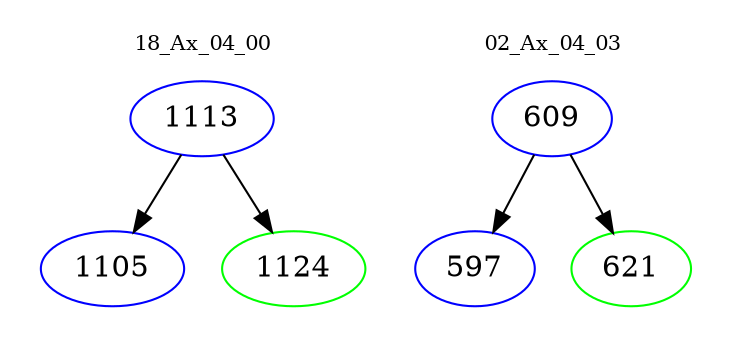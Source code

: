 digraph{
subgraph cluster_0 {
color = white
label = "18_Ax_04_00";
fontsize=10;
T0_1113 [label="1113", color="blue"]
T0_1113 -> T0_1105 [color="black"]
T0_1105 [label="1105", color="blue"]
T0_1113 -> T0_1124 [color="black"]
T0_1124 [label="1124", color="green"]
}
subgraph cluster_1 {
color = white
label = "02_Ax_04_03";
fontsize=10;
T1_609 [label="609", color="blue"]
T1_609 -> T1_597 [color="black"]
T1_597 [label="597", color="blue"]
T1_609 -> T1_621 [color="black"]
T1_621 [label="621", color="green"]
}
}
